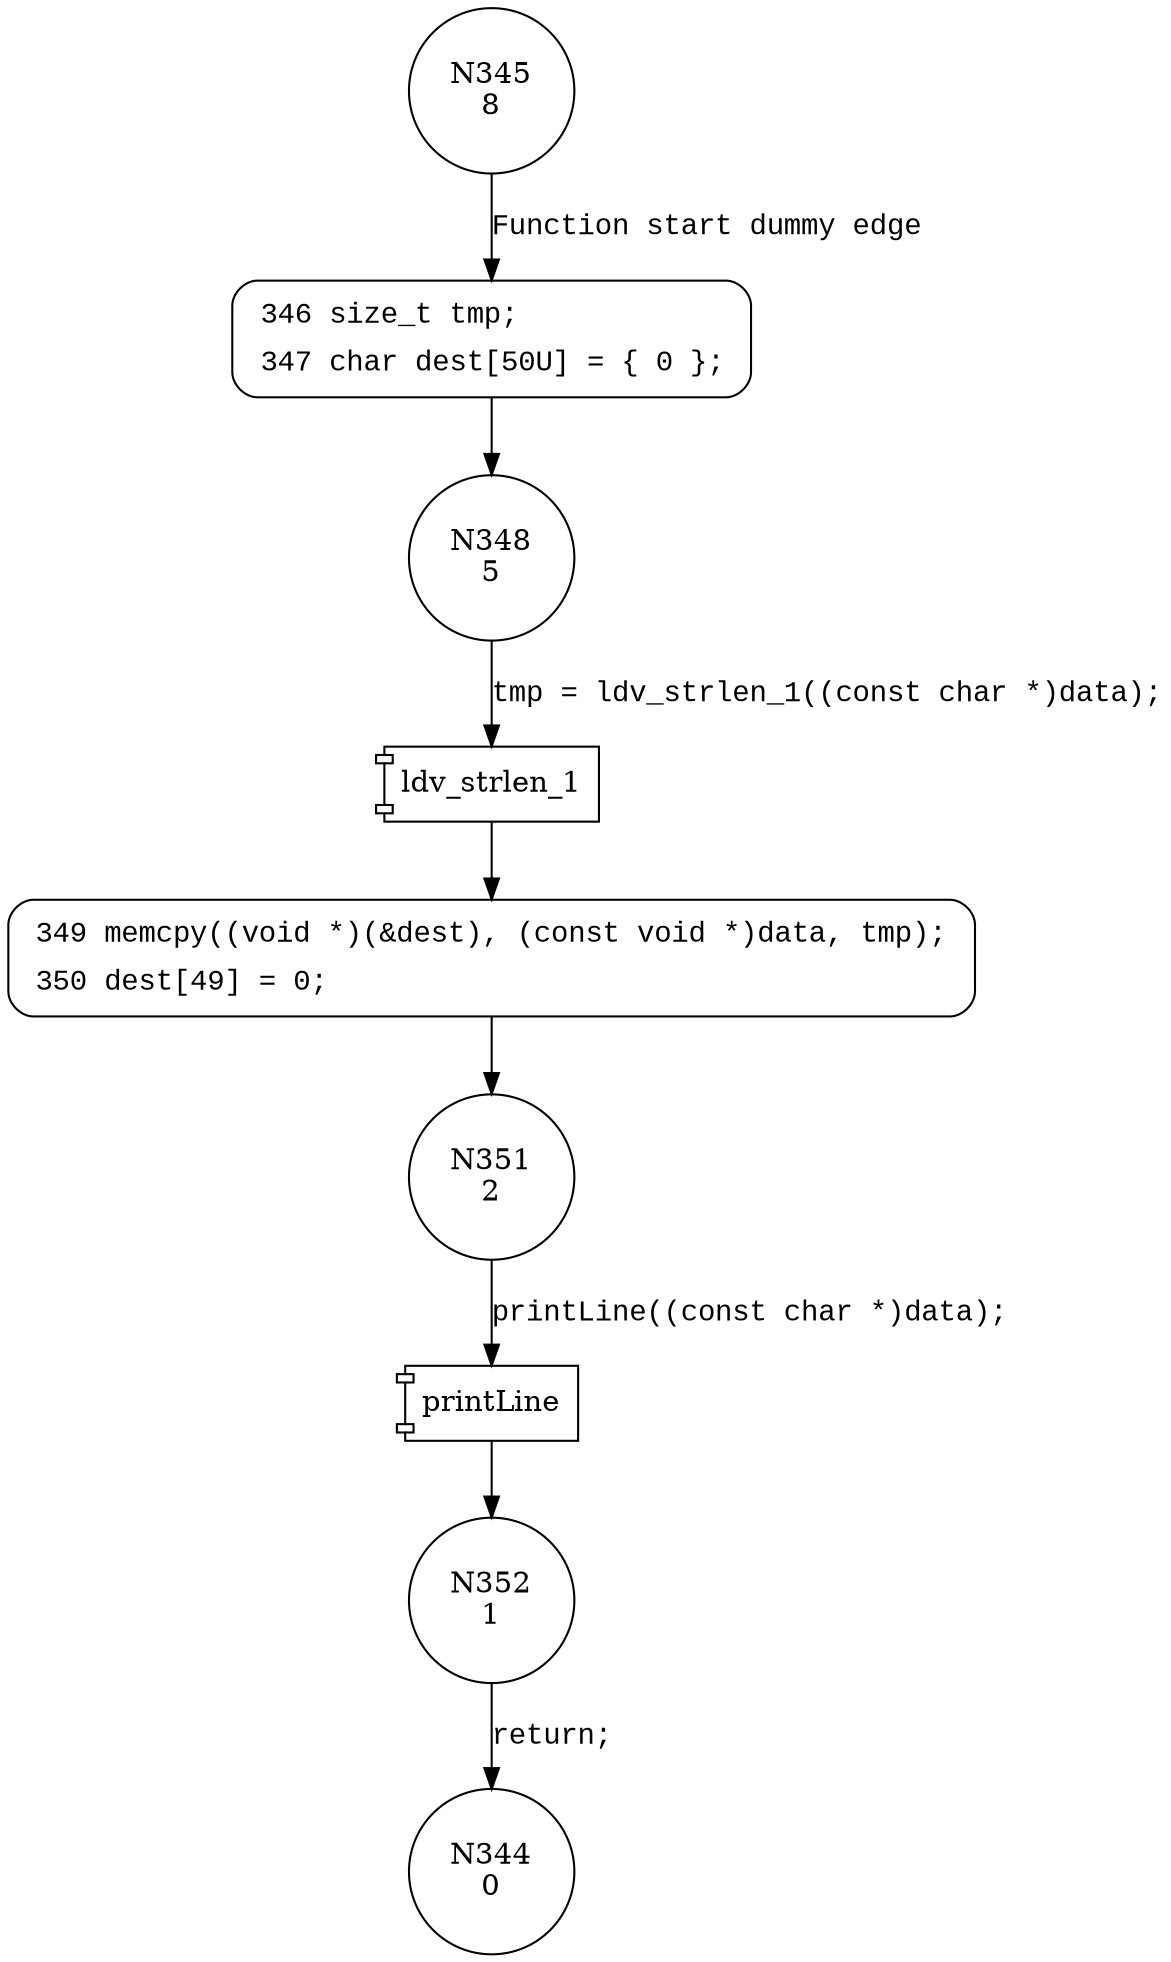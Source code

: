 digraph CWE121_Stack_Based_Buffer_Overflow__CWE806_char_alloca_memcpy_41_goodG2BSink {
345 [shape="circle" label="N345\n8"]
346 [shape="circle" label="N346\n7"]
348 [shape="circle" label="N348\n5"]
349 [shape="circle" label="N349\n4"]
351 [shape="circle" label="N351\n2"]
352 [shape="circle" label="N352\n1"]
344 [shape="circle" label="N344\n0"]
346 [style="filled,bold" penwidth="1" fillcolor="white" fontname="Courier New" shape="Mrecord" label=<<table border="0" cellborder="0" cellpadding="3" bgcolor="white"><tr><td align="right">346</td><td align="left">size_t tmp;</td></tr><tr><td align="right">347</td><td align="left">char dest[50U] = &#123; 0 &#125;;</td></tr></table>>]
346 -> 348[label=""]
349 [style="filled,bold" penwidth="1" fillcolor="white" fontname="Courier New" shape="Mrecord" label=<<table border="0" cellborder="0" cellpadding="3" bgcolor="white"><tr><td align="right">349</td><td align="left">memcpy((void *)(&amp;dest), (const void *)data, tmp);</td></tr><tr><td align="right">350</td><td align="left">dest[49] = 0;</td></tr></table>>]
349 -> 351[label=""]
345 -> 346 [label="Function start dummy edge" fontname="Courier New"]
100020 [shape="component" label="ldv_strlen_1"]
348 -> 100020 [label="tmp = ldv_strlen_1((const char *)data);" fontname="Courier New"]
100020 -> 349 [label="" fontname="Courier New"]
100021 [shape="component" label="printLine"]
351 -> 100021 [label="printLine((const char *)data);" fontname="Courier New"]
100021 -> 352 [label="" fontname="Courier New"]
352 -> 344 [label="return;" fontname="Courier New"]
}